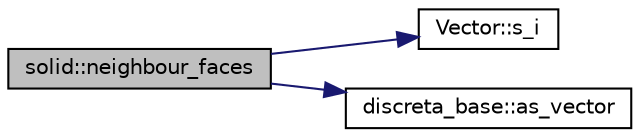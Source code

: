 digraph "solid::neighbour_faces"
{
  edge [fontname="Helvetica",fontsize="10",labelfontname="Helvetica",labelfontsize="10"];
  node [fontname="Helvetica",fontsize="10",shape=record];
  rankdir="LR";
  Node3668 [label="solid::neighbour_faces",height=0.2,width=0.4,color="black", fillcolor="grey75", style="filled", fontcolor="black"];
  Node3668 -> Node3669 [color="midnightblue",fontsize="10",style="solid",fontname="Helvetica"];
  Node3669 [label="Vector::s_i",height=0.2,width=0.4,color="black", fillcolor="white", style="filled",URL="$d5/db2/class_vector.html#a1c4fe1752523df8119f70dd550244871"];
  Node3668 -> Node3670 [color="midnightblue",fontsize="10",style="solid",fontname="Helvetica"];
  Node3670 [label="discreta_base::as_vector",height=0.2,width=0.4,color="black", fillcolor="white", style="filled",URL="$d7/d71/classdiscreta__base.html#a7bdd6cae39c380b128ee9e17e42cf020"];
}
